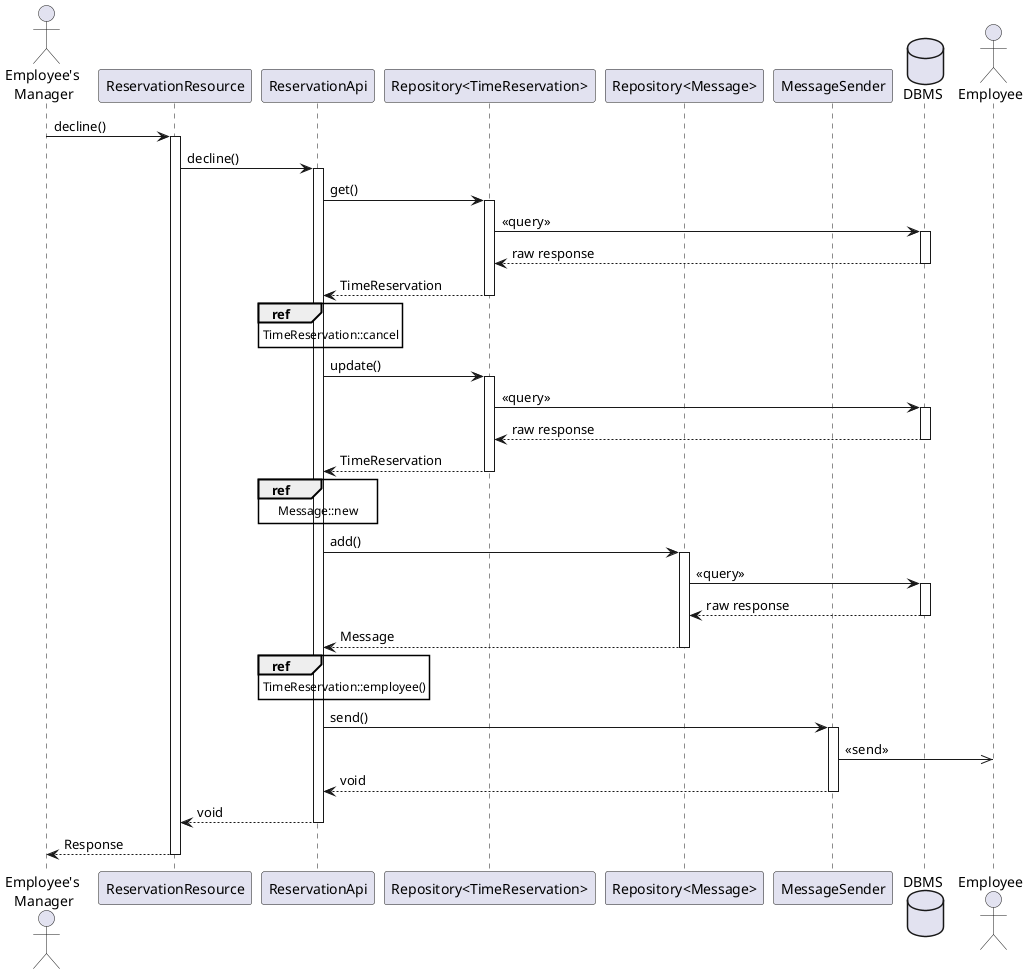@startuml

actor "Employee's \nManager" as manager
participant ReservationResource as resource
participant ReservationApi as api
participant "Repository<TimeReservation>" as reservations
participant "Repository<Message>" as messages
participant MessageSender as sender
database DBMS
actor Employee as employee

manager -> resource : decline()
activate resource
resource -> api : decline()
activate api

''''' get desired reservation
api -> reservations : get()
activate reservations
reservations -> DBMS : <<query>>
activate DBMS
DBMS --> reservations : raw response
deactivate DBMS
reservations --> api : TimeReservation
deactivate reservations

''''' update working plan
ref over api : TimeReservation::cancel
api -> reservations : update()
activate reservations
reservations -> DBMS : <<query>>
activate DBMS
DBMS --> reservations : raw response
deactivate DBMS
reservations --> api : TimeReservation
deactivate reservations

''''' create message to manager
ref over api : Message::new
api -> messages : add()
activate messages
messages -> DBMS : <<query>>
activate DBMS
DBMS --> messages : raw response
deactivate DBMS
messages --> api : Message
deactivate messages

''''' send a message
ref over api : TimeReservation::employee()
api -> sender : send()
activate sender
sender ->> employee : <<send>>
sender --> api : void
deactivate sender

api --> resource : void
deactivate api
resource --> manager : Response
deactivate resource

@enduml